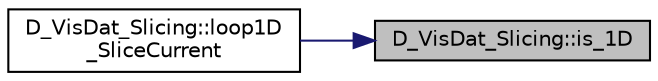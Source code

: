 digraph "D_VisDat_Slicing::is_1D"
{
 // LATEX_PDF_SIZE
  edge [fontname="Helvetica",fontsize="10",labelfontname="Helvetica",labelfontsize="10"];
  node [fontname="Helvetica",fontsize="10",shape=record];
  rankdir="RL";
  Node1 [label="D_VisDat_Slicing::is_1D",height=0.2,width=0.4,color="black", fillcolor="grey75", style="filled", fontcolor="black",tooltip=" "];
  Node1 -> Node2 [dir="back",color="midnightblue",fontsize="10",style="solid",fontname="Helvetica"];
  Node2 [label="D_VisDat_Slicing::loop1D\l_SliceCurrent",height=0.2,width=0.4,color="black", fillcolor="white", style="filled",URL="$class_d___vis_dat___slicing.html#ab0b144ad2692c5db43f4e4b9581da5a7",tooltip=" "];
}
